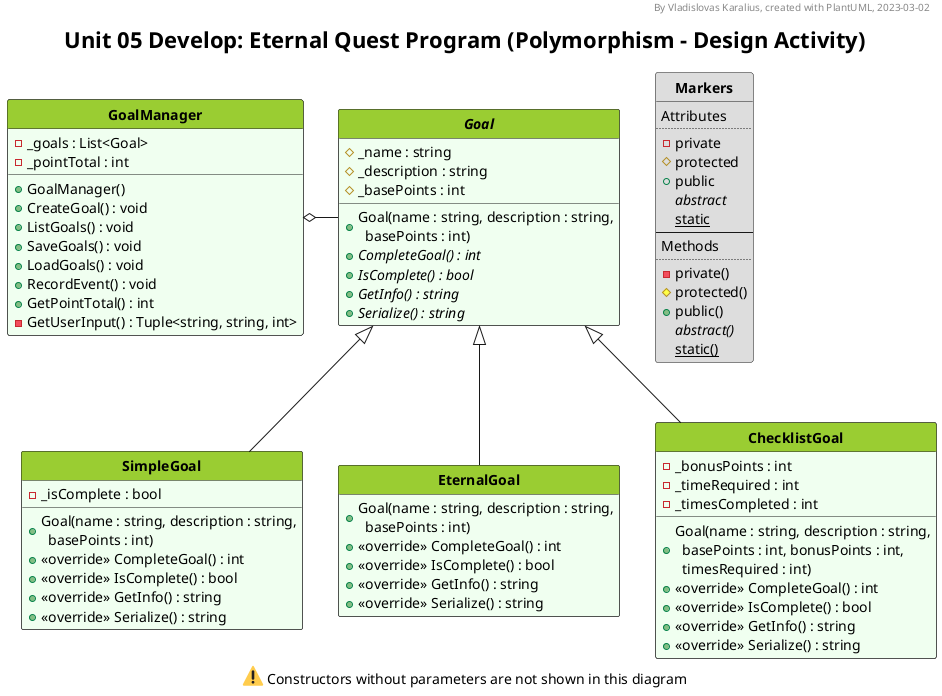 @startuml UML_diagram

'--Formatting options--
hide circle
hide empty members
'skinparam classAttributeIconSize 0
skinparam style strictuml
'skinparam groupInheritance 2
'skinparam linetype ortho
'skinparam Nodesep 15
'skinparam Ranksep 25
'left to right direction

'--Styling--
'skinparam BackgroundColor White/LightGreen
skinparam TitleFontSize 22

<style>
classDiagram {
  class {
    '-attributes and methods-
    'FontSize 14
    'FontColor black
    'BackgroundColor #fefece
    BackgroundColor #f0fff0
    'RoundCorner 0
    '-class name-
    header {
      'FontSize 12
      'FontColor Black
      FontStyle bold
      BackgroundColor YellowGreen
    }
  }
  note {
    BackgroundColor Yellow
  }
  legend {
    FontSize 20
  }
</style>

'--Header, title, caption--
header By Vladislovas Karalius, created with PlantUML, 2023-03-02
title Unit 05 Develop: Eternal Quest Program (Polymorphism - Design Activity)
caption <:warning:> Constructors without parameters are not shown in this diagram

' Dummy class that explains visibility symbols
class Markers #dddddd {
Attributes
..
- private
# protected
+ public
{abstract} abstract
{static} static
--
Methods
..
- private()
# protected()
+ public()
{abstract} abstract()
{static} static()
}

'Goal -right[hidden]- Markers

'--Main--
class GoalManager{
  - _goals : List<Goal>
  - _pointTotal : int
  + GoalManager()
  + CreateGoal() : void
  + ListGoals() : void
  + SaveGoals() : void
  + LoadGoals() : void
  + RecordEvent() : void
  + GetPointTotal() : int
  - GetUserInput() : Tuple<string, string, int>

}
GoalManager o- Goal


abstract class Goal {
  # _name : string
  # _description : string
  # _basePoints : int
  + Goal(name : string, description : string,\n  basePoints : int)
  + {abstract} CompleteGoal() : int
  + {abstract} IsComplete() : bool
  + {abstract} GetInfo() : string
  + {abstract} Serialize() : string
}

class SimpleGoal extends Goal {
  - _isComplete : bool
  + Goal(name : string, description : string,\n  basePoints : int)
  + <<override>> CompleteGoal() : int
  + <<override>> IsComplete() : bool
  + <<override>> GetInfo() : string
  + <<override>> Serialize() : string
}

class EternalGoal extends Goal {
  + Goal(name : string, description : string,\n  basePoints : int)
  + <<override>> CompleteGoal() : int
  + <<override>> IsComplete() : bool
  + <<override>> GetInfo() : string
  + <<override>> Serialize() : string
}

class ChecklistGoal extends Goal {
  - _bonusPoints : int
  - _timeRequired : int
  - _timesCompleted : int
  + Goal(name : string, description : string,\n  basePoints : int, bonusPoints : int,\n  timesRequired : int)
  + <<override>> CompleteGoal() : int
  + <<override>> IsComplete() : bool
  + <<override>> GetInfo() : string
  + <<override>> Serialize() : string
}

' class BreathingActivity {
'   + RunActivity() : void
' }

' class ReflectionActivity {
'   - _reflectionPromptGenerator : ReflectionPromptGenerator
'   - _reflectionQuestionGenerator : ReflectionQuestionGenerator
'   + RunActivity() : void
' }

' class ListingActivity {
'   - _listingPromptGenerator : ListingPromptGenerator
'   - _itemCount : int
'   + RunActivity() : void
' }

' class ReflectionPromptGenerator {
'   - _reflectionPrompts : List<string>
'   + GetPrompt() : string
' }

' class ReflectionQuestionGenerator {
'   - _reflectionQuestions : List<string>
'   + GetQuestion() : string
' }

' class ListingPromptGenerator {
'   - _listingPrompts : List<string>
'   + GetPrompt() : string
' }

' class Animation <<auxiliary>> {
'   + Display(duration : int) : void
' }

' class Countdown <<auxiliary>> {
'   + Display(duration : int) : void
' }

' Activity <|-- BreathingActivity
' Activity <|-- ReflectionActivity
' Activity <|-- ListingActivity
' ReflectionActivity ..> ReflectionPromptGenerator
' ReflectionActivity ..> ReflectionQuestionGenerator
' ListingActivity ..> ListingPromptGenerator
' Activity .left.> Animation
' Activity .right.> Countdown

'--Description--
' legend bottom
' <size:22>__**Core Requirements**__
' The program has one base class **Activity**. This class contains the attributes and methods
' that are common to all activities. Certain functions are put into separate classes as follows:

' * **Animation** class is responsible for displaying the spinner animation for a given duration.
' * **Countdown** class is responsible for displaying the countdown with the interval of 1 second.

' BreathingActivity, ReflectionActivity, and ListingActivity classes are derived from the base
' Activity class. They have attributes and methods that are unique to each of them.
' //RunActivity()// method is named the same, but it performs differently for each activity.

' **BreathingActivity** class has no attributes. It just contains the //RunActivity()// method.
' That is sufficient for this class.

' **ReflectionActivity** class uses two other classes: ReflectionPromptGenerator and
' ReflectionQuestionGenerator.

' * **ReflectionPrompGenerator** provides random prompts for the ReflectionActivity class.
' * **ReflectionQuestionGenerator** provides random Questions for the ReflectionActivity class.

' **ListingActivity** class has an attribute which is used to count the number of items
' that a user types during this activity. It also uses another class: ListingPromptGenerator.

' * **ListingPromptGenerator** provides random prompts for the ListingActivity class.

' <size:22>__**Showing Creativity and Exceeding Requirements**__
' To exceed the core requirements I added the ability to track the activation count and total
' duration for each activity while the program is running. I used static attributes to store
' this information and a static method //DisplayReport()// to view the results. I also added
' another menu item (//4. Display report//) that invokes this method.
' endlegend

@enduml